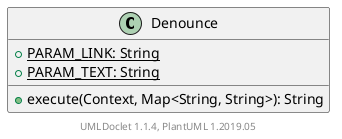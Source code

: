 @startuml

    class Denounce [[Denounce.html]] {
        {static} +PARAM_LINK: String
        {static} +PARAM_TEXT: String
        +execute(Context, Map<String, String>): String
    }


    center footer UMLDoclet 1.1.4, PlantUML 1.2019.05
@enduml
